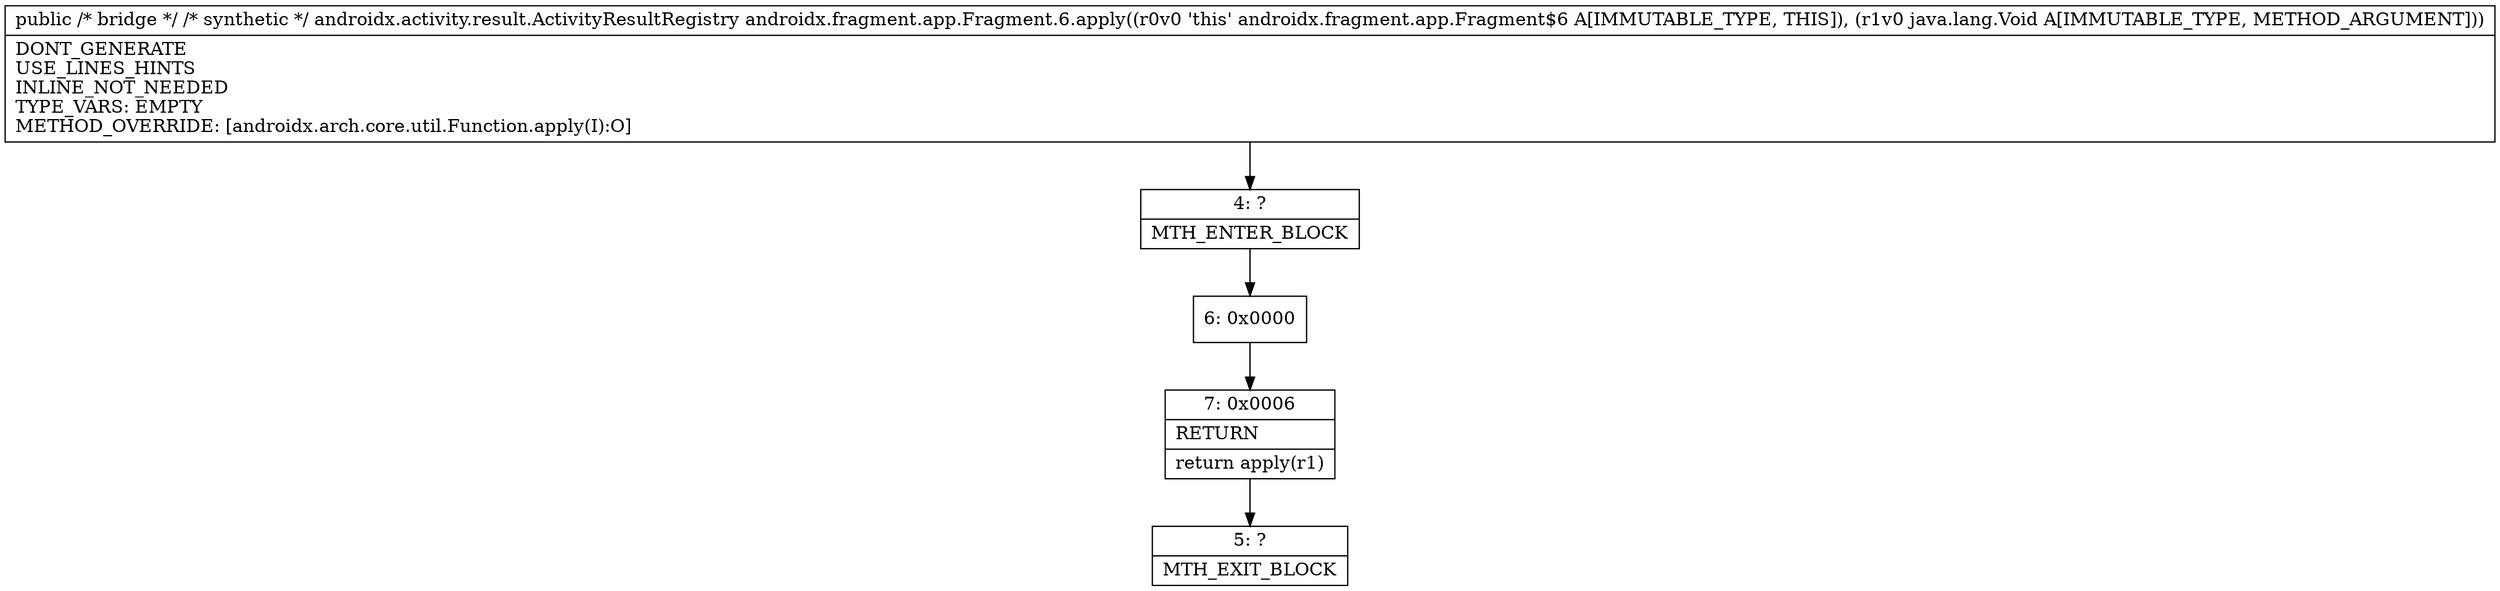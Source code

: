 digraph "CFG forandroidx.fragment.app.Fragment.6.apply(Ljava\/lang\/Object;)Ljava\/lang\/Object;" {
Node_4 [shape=record,label="{4\:\ ?|MTH_ENTER_BLOCK\l}"];
Node_6 [shape=record,label="{6\:\ 0x0000}"];
Node_7 [shape=record,label="{7\:\ 0x0006|RETURN\l|return apply(r1)\l}"];
Node_5 [shape=record,label="{5\:\ ?|MTH_EXIT_BLOCK\l}"];
MethodNode[shape=record,label="{public \/* bridge *\/ \/* synthetic *\/ androidx.activity.result.ActivityResultRegistry androidx.fragment.app.Fragment.6.apply((r0v0 'this' androidx.fragment.app.Fragment$6 A[IMMUTABLE_TYPE, THIS]), (r1v0 java.lang.Void A[IMMUTABLE_TYPE, METHOD_ARGUMENT]))  | DONT_GENERATE\lUSE_LINES_HINTS\lINLINE_NOT_NEEDED\lTYPE_VARS: EMPTY\lMETHOD_OVERRIDE: [androidx.arch.core.util.Function.apply(I):O]\l}"];
MethodNode -> Node_4;Node_4 -> Node_6;
Node_6 -> Node_7;
Node_7 -> Node_5;
}

